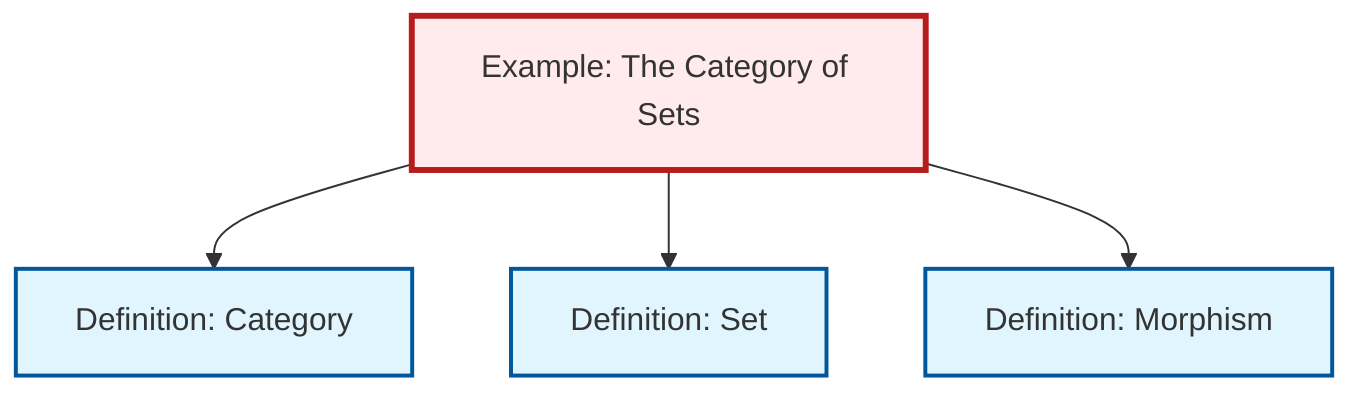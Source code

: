 graph TD
    classDef definition fill:#e1f5fe,stroke:#01579b,stroke-width:2px
    classDef theorem fill:#f3e5f5,stroke:#4a148c,stroke-width:2px
    classDef axiom fill:#fff3e0,stroke:#e65100,stroke-width:2px
    classDef example fill:#e8f5e9,stroke:#1b5e20,stroke-width:2px
    classDef current fill:#ffebee,stroke:#b71c1c,stroke-width:3px
    def-category["Definition: Category"]:::definition
    def-morphism["Definition: Morphism"]:::definition
    def-set["Definition: Set"]:::definition
    ex-set-category["Example: The Category of Sets"]:::example
    ex-set-category --> def-category
    ex-set-category --> def-set
    ex-set-category --> def-morphism
    class ex-set-category current